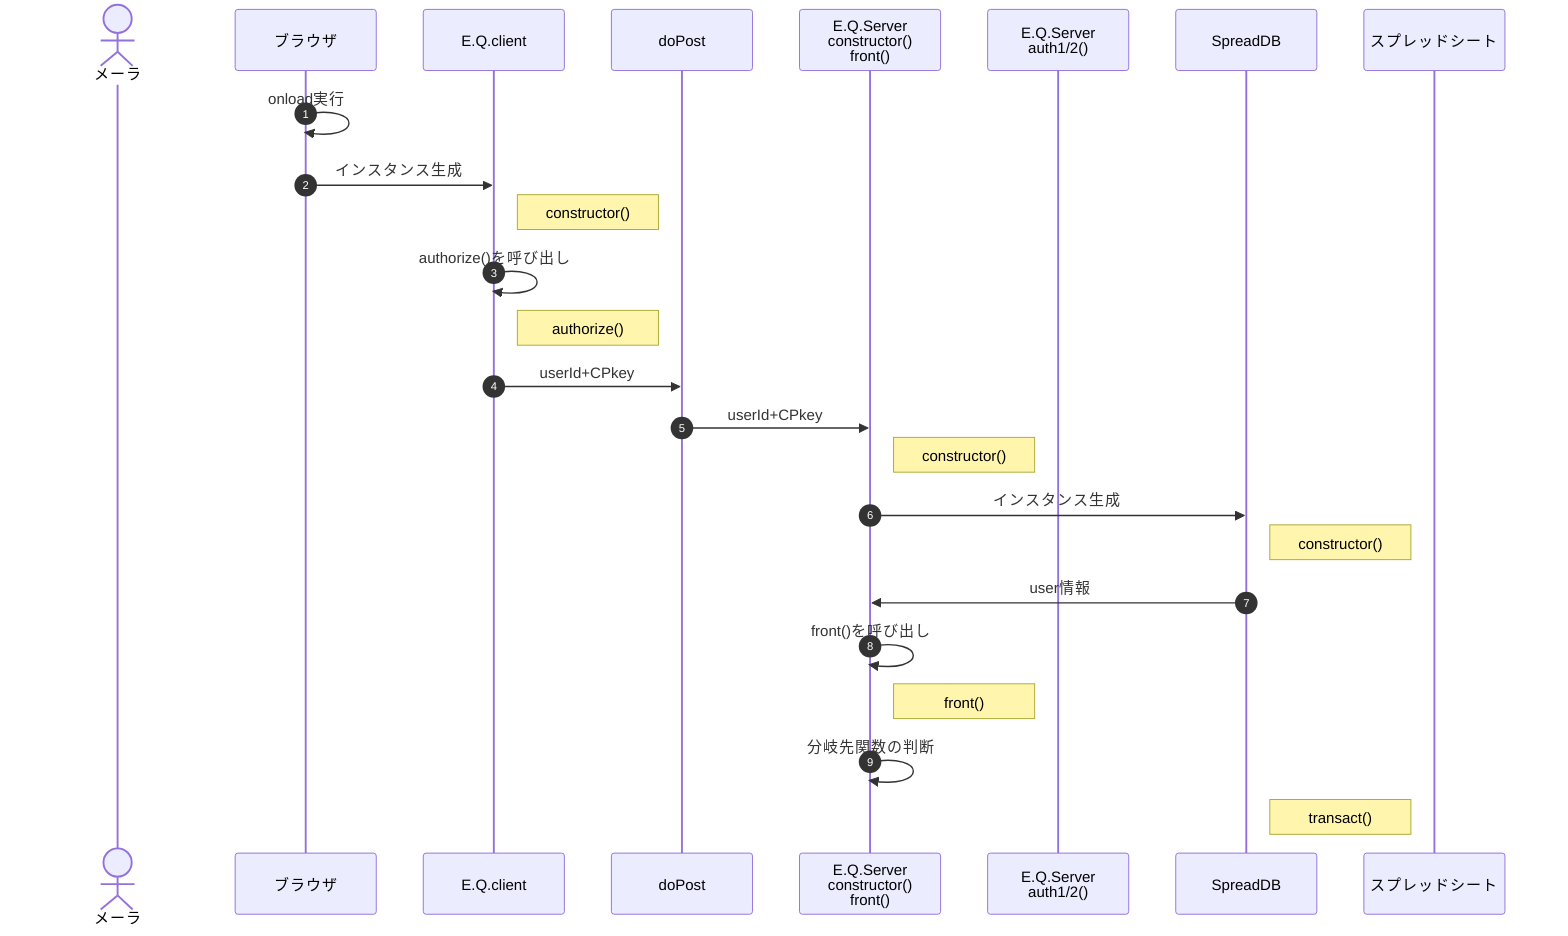 sequenceDiagram
  autonumber
  actor mailer as メーラ
  participant browser as ブラウザ
  participant eqc as E.Q.client
  participant doPost
  participant eqs as E.Q.Server<br>constructor()<br>front()
  participant eqsa as E.Q.Server<br>auth1/2()
  participant sdb as SpreadDB
  participant ss as スプレッドシート

  browser ->> browser : onload実行
  browser ->> eqc : インスタンス生成

  Note right of eqc : constructor()

  eqc ->> eqc : authorize()を呼び出し

  Note right of eqc : authorize()
  eqc ->> doPost : userId+CPkey

  doPost ->> eqs : userId+CPkey

  Note right of eqs : constructor()
  eqs ->> sdb : インスタンス生成
  Note right of sdb : constructor()
  sdb ->> eqs : user情報

  eqs ->> eqs : front()を呼び出し

  Note right of eqs : front()
  eqs ->> eqs : 分岐先関数の判断





  Note right of sdb : transact()


%%  master ->> master : SPkey(DocumentProperties)
%%  public ->> browser : 公開サイト表示
%%  browser ->> browser : 鍵ペア生成
%%  browser ->> staff : 受付番号＋CPkey
%%  Note right of staff : auth()
%%  staff ->> master : 受付番号＋CPkey
%%  Note right of master : auth1()
%%  master ->> master : CPkey保存＋試行可否判断
%%  master ->> mailer : パスコード通知メール
%%  master ->> staff : auth1結果通知
%%  staff ->> browser : パスコード入力ダイアログ
%%  browser ->> staff : パスコード
%%  staff ->> master : パスコード
%%  Note right of master : auth2()
%%  master ->> master : パスコード確認
%%  master ->> staff : auth2結果通知＋SPkey
%%  staff ->> browser : 画面情報＋SPkey
%%  browser ->> browser : 画面生成、SPkey保存